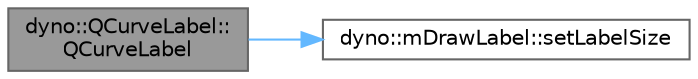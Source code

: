 digraph "dyno::QCurveLabel::QCurveLabel"
{
 // LATEX_PDF_SIZE
  bgcolor="transparent";
  edge [fontname=Helvetica,fontsize=10,labelfontname=Helvetica,labelfontsize=10];
  node [fontname=Helvetica,fontsize=10,shape=box,height=0.2,width=0.4];
  rankdir="LR";
  Node1 [id="Node000001",label="dyno::QCurveLabel::\lQCurveLabel",height=0.2,width=0.4,color="gray40", fillcolor="grey60", style="filled", fontcolor="black",tooltip=" "];
  Node1 -> Node2 [id="edge1_Node000001_Node000002",color="steelblue1",style="solid",tooltip=" "];
  Node2 [id="Node000002",label="dyno::mDrawLabel::setLabelSize",height=0.2,width=0.4,color="grey40", fillcolor="white", style="filled",URL="$classdyno_1_1m_draw_label.html#a89b6747d17f4549dd5a00ca0f261d95b",tooltip=" "];
}
